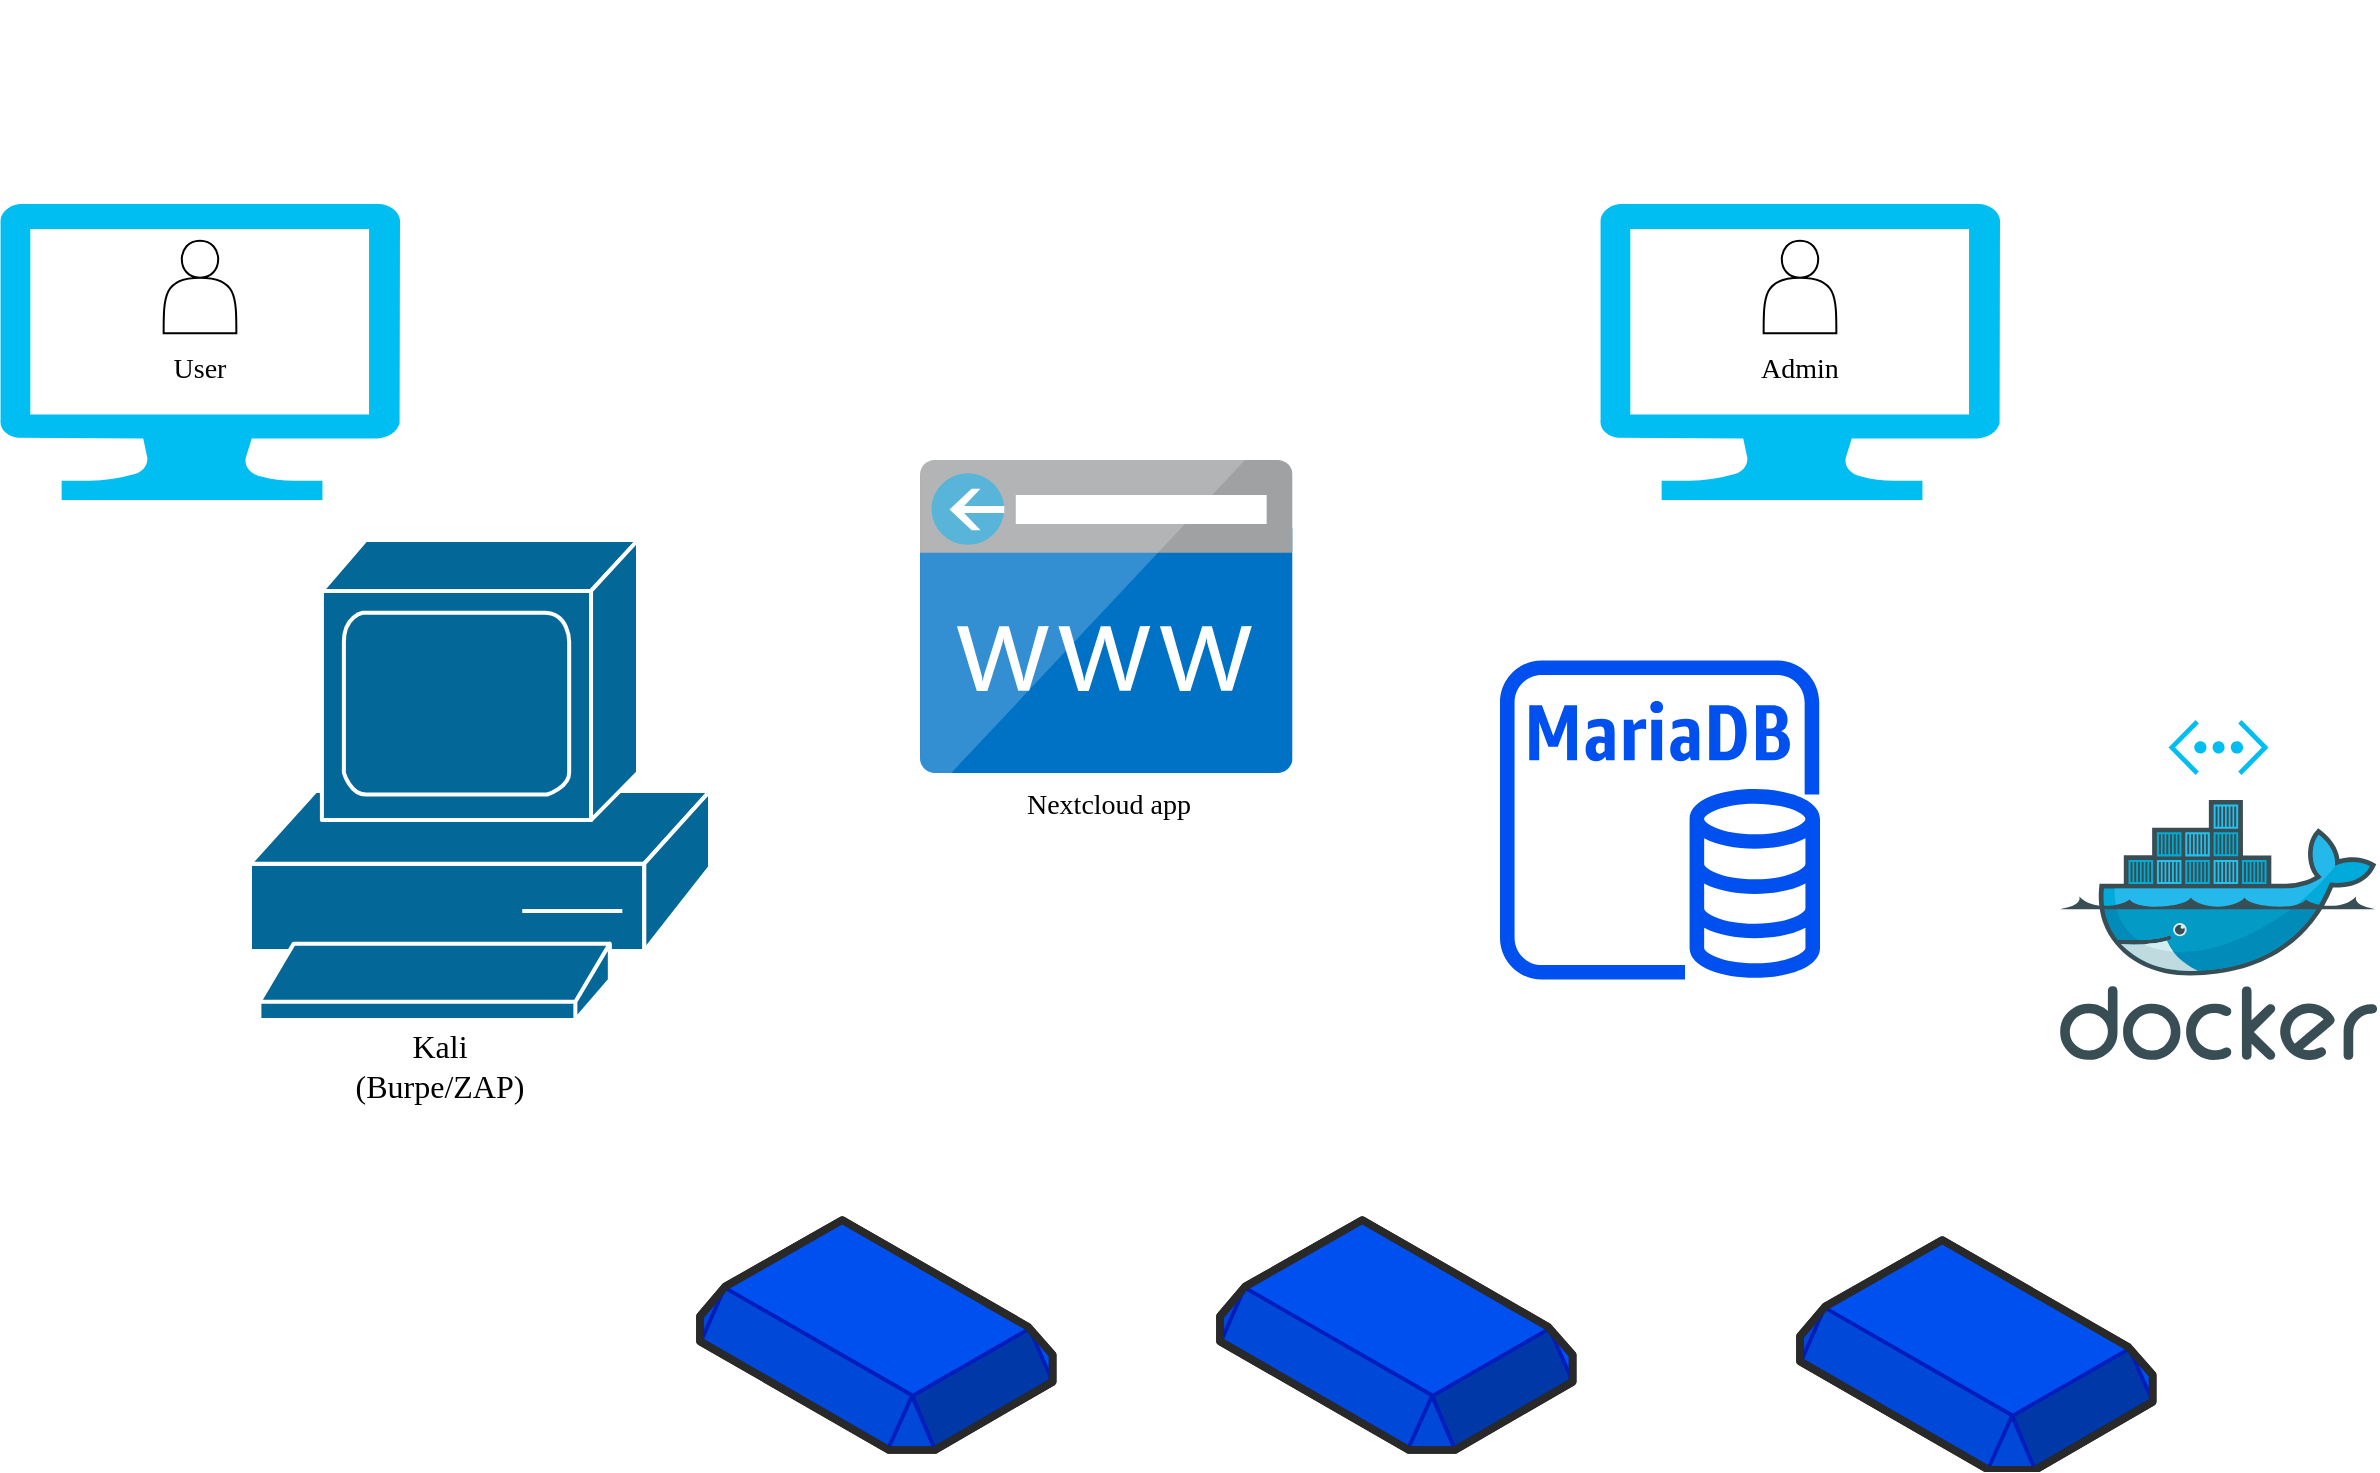 <mxfile version="28.2.7">
  <diagram name="Page-1" id="KGAV3yRDnGRSm5ms9nAh">
    <mxGraphModel dx="2814" dy="1137" grid="1" gridSize="10" guides="1" tooltips="1" connect="1" arrows="1" fold="1" page="1" pageScale="1" pageWidth="850" pageHeight="1100" math="0" shadow="0">
      <root>
        <mxCell id="0" />
        <mxCell id="1" parent="0" />
        <mxCell id="a19_c-hU44nwaNDx6dK8-7" value="" style="group" vertex="1" connectable="0" parent="1">
          <mxGeometry x="-550" y="80" width="220" height="250" as="geometry" />
        </mxCell>
        <mxCell id="a19_c-hU44nwaNDx6dK8-5" value="" style="verticalLabelPosition=bottom;html=1;verticalAlign=top;align=center;strokeColor=none;fillColor=#00BEF2;shape=mxgraph.azure.computer;pointerEvents=1;movable=1;resizable=1;rotatable=1;deletable=1;editable=1;locked=0;connectable=1;" vertex="1" parent="a19_c-hU44nwaNDx6dK8-7">
          <mxGeometry y="101.852" width="200" height="148.148" as="geometry" />
        </mxCell>
        <mxCell id="a19_c-hU44nwaNDx6dK8-6" value="" style="shape=image;html=1;verticalAlign=top;verticalLabelPosition=bottom;labelBackgroundColor=#ffffff;imageAspect=0;aspect=fixed;image=https://icons.diagrams.net/icon-cache1/Web_browsers-2003/Firefox-1122.png;movable=1;resizable=1;rotatable=1;deletable=1;editable=1;locked=0;connectable=1;" vertex="1" parent="a19_c-hU44nwaNDx6dK8-7">
          <mxGeometry x="63.636" y="9.259" width="72.727" height="72.727" as="geometry" />
        </mxCell>
        <mxCell id="a19_c-hU44nwaNDx6dK8-9" value="" style="shape=actor;whiteSpace=wrap;html=1;fillStyle=solid;fillColor=light-dark(#FFFFFF,#3B82F6);" vertex="1" parent="a19_c-hU44nwaNDx6dK8-7">
          <mxGeometry x="81.818" y="120.37" width="36.364" height="46.296" as="geometry" />
        </mxCell>
        <mxCell id="a19_c-hU44nwaNDx6dK8-11" value="&lt;font style=&quot;font-size: 14px;&quot; face=&quot;Georgia&quot;&gt;User&lt;/font&gt;" style="text;html=1;whiteSpace=wrap;strokeColor=none;fillColor=none;align=center;verticalAlign=middle;rounded=0;" vertex="1" parent="a19_c-hU44nwaNDx6dK8-7">
          <mxGeometry x="60" y="170" width="80" height="30" as="geometry" />
        </mxCell>
        <mxCell id="a19_c-hU44nwaNDx6dK8-18" value="" style="group" vertex="1" connectable="0" parent="1">
          <mxGeometry x="250" y="80" width="220" height="250" as="geometry" />
        </mxCell>
        <mxCell id="a19_c-hU44nwaNDx6dK8-19" value="" style="verticalLabelPosition=bottom;html=1;verticalAlign=top;align=center;strokeColor=none;fillColor=#00BEF2;shape=mxgraph.azure.computer;pointerEvents=1;movable=1;resizable=1;rotatable=1;deletable=1;editable=1;locked=0;connectable=1;" vertex="1" parent="a19_c-hU44nwaNDx6dK8-18">
          <mxGeometry y="101.852" width="200" height="148.148" as="geometry" />
        </mxCell>
        <mxCell id="a19_c-hU44nwaNDx6dK8-20" value="" style="shape=image;html=1;verticalAlign=top;verticalLabelPosition=bottom;labelBackgroundColor=#ffffff;imageAspect=0;aspect=fixed;image=https://icons.diagrams.net/icon-cache1/Web_browsers-2003/Firefox-1122.png;movable=1;resizable=1;rotatable=1;deletable=1;editable=1;locked=0;connectable=1;" vertex="1" parent="a19_c-hU44nwaNDx6dK8-18">
          <mxGeometry x="63.636" y="9.259" width="72.727" height="72.727" as="geometry" />
        </mxCell>
        <mxCell id="a19_c-hU44nwaNDx6dK8-21" value="" style="shape=actor;whiteSpace=wrap;html=1;fillStyle=solid;fillColor=light-dark(#FFFFFF,#3B82F6);" vertex="1" parent="a19_c-hU44nwaNDx6dK8-18">
          <mxGeometry x="81.818" y="120.37" width="36.364" height="46.296" as="geometry" />
        </mxCell>
        <mxCell id="a19_c-hU44nwaNDx6dK8-22" value="&lt;font style=&quot;font-size: 14px;&quot; face=&quot;Georgia&quot;&gt;Admin&lt;/font&gt;" style="text;html=1;whiteSpace=wrap;strokeColor=none;fillColor=none;align=center;verticalAlign=middle;rounded=0;" vertex="1" parent="a19_c-hU44nwaNDx6dK8-18">
          <mxGeometry x="60" y="170" width="80" height="30" as="geometry" />
        </mxCell>
        <mxCell id="a19_c-hU44nwaNDx6dK8-28" value="" style="group" vertex="1" connectable="0" parent="1">
          <mxGeometry x="-425" y="350" width="230" height="275" as="geometry" />
        </mxCell>
        <mxCell id="a19_c-hU44nwaNDx6dK8-23" value="" style="shape=mxgraph.cisco.computers_and_peripherals.pc;sketch=0;html=1;pointerEvents=1;dashed=0;fillColor=light-dark(#036897,#EF4444);strokeColor=#ffffff;strokeWidth=2;verticalLabelPosition=bottom;verticalAlign=top;align=center;outlineConnect=0;" vertex="1" parent="a19_c-hU44nwaNDx6dK8-28">
          <mxGeometry width="230" height="240" as="geometry" />
        </mxCell>
        <mxCell id="a19_c-hU44nwaNDx6dK8-26" value="" style="shape=image;html=1;verticalAlign=top;verticalLabelPosition=bottom;labelBackgroundColor=#ffffff;imageAspect=0;aspect=fixed;image=https://icons.diagrams.net/icon-cache1/Ionicons_Outline_Vol_2-2191/terminal-outline-1079.svg" vertex="1" parent="a19_c-hU44nwaNDx6dK8-28">
          <mxGeometry x="60" y="40" width="90" height="90" as="geometry" />
        </mxCell>
        <mxCell id="a19_c-hU44nwaNDx6dK8-27" value="&lt;font size=&quot;3&quot; face=&quot;Georgia&quot;&gt;Kali (Burpe/ZAP)&lt;/font&gt;" style="text;html=1;whiteSpace=wrap;strokeColor=none;fillColor=none;align=center;verticalAlign=middle;rounded=0;" vertex="1" parent="a19_c-hU44nwaNDx6dK8-28">
          <mxGeometry x="70" y="250" width="50" height="25" as="geometry" />
        </mxCell>
        <mxCell id="a19_c-hU44nwaNDx6dK8-33" value="" style="group" vertex="1" connectable="0" parent="1">
          <mxGeometry x="-90" y="310" width="190" height="190" as="geometry" />
        </mxCell>
        <mxCell id="a19_c-hU44nwaNDx6dK8-30" value="" style="image;sketch=0;aspect=fixed;html=1;points=[];align=center;fontSize=12;image=img/lib/mscae/CustomDomain.svg;" vertex="1" parent="a19_c-hU44nwaNDx6dK8-33">
          <mxGeometry width="186.267" height="156.471" as="geometry" />
        </mxCell>
        <mxCell id="a19_c-hU44nwaNDx6dK8-31" value="&lt;font style=&quot;font-size: 14px;&quot; face=&quot;Georgia&quot;&gt;Nextcloud app&lt;/font&gt;" style="text;html=1;whiteSpace=wrap;strokeColor=none;fillColor=none;align=center;verticalAlign=middle;rounded=0;" vertex="1" parent="a19_c-hU44nwaNDx6dK8-33">
          <mxGeometry x="32.297" y="156.471" width="125.405" height="33.529" as="geometry" />
        </mxCell>
        <mxCell id="a19_c-hU44nwaNDx6dK8-36" value="" style="sketch=0;outlineConnect=0;fontColor=#ffffff;fillColor=#0050ef;strokeColor=#001DBC;dashed=0;verticalLabelPosition=bottom;verticalAlign=top;align=center;html=1;fontSize=12;fontStyle=0;aspect=fixed;pointerEvents=1;shape=mxgraph.aws4.rds_mariadb_instance;" vertex="1" parent="1">
          <mxGeometry x="200" y="410" width="160" height="160" as="geometry" />
        </mxCell>
        <mxCell id="a19_c-hU44nwaNDx6dK8-40" value="" style="group" vertex="1" connectable="0" parent="1">
          <mxGeometry x="480" y="440" width="158.54" height="170" as="geometry" />
        </mxCell>
        <mxCell id="a19_c-hU44nwaNDx6dK8-37" value="" style="image;sketch=0;aspect=fixed;html=1;points=[];align=center;fontSize=12;image=img/lib/mscae/Docker.svg;" vertex="1" parent="a19_c-hU44nwaNDx6dK8-40">
          <mxGeometry y="40" width="158.54" height="130" as="geometry" />
        </mxCell>
        <mxCell id="a19_c-hU44nwaNDx6dK8-38" value="" style="verticalLabelPosition=bottom;html=1;verticalAlign=top;align=center;strokeColor=none;fillColor=#00BEF2;shape=mxgraph.azure.virtual_network;pointerEvents=1;" vertex="1" parent="a19_c-hU44nwaNDx6dK8-40">
          <mxGeometry x="54.27" width="50" height="27.5" as="geometry" />
        </mxCell>
        <mxCell id="a19_c-hU44nwaNDx6dK8-42" value="" style="verticalLabelPosition=bottom;html=1;verticalAlign=top;strokeWidth=1;align=center;outlineConnect=0;dashed=0;outlineConnect=0;shape=mxgraph.aws3d.ebs;fillColor=#0050ef;strokeColor=light-dark(#001DBC, #000000);aspect=fixed;strokeColor2=light-dark(#292929, #000000);fontColor=#ffffff;" vertex="1" parent="1">
          <mxGeometry x="-200" y="690" width="176.33" height="115" as="geometry" />
        </mxCell>
        <mxCell id="a19_c-hU44nwaNDx6dK8-43" value="" style="verticalLabelPosition=bottom;html=1;verticalAlign=top;strokeWidth=1;align=center;outlineConnect=0;dashed=0;outlineConnect=0;shape=mxgraph.aws3d.ebs;fillColor=#0050ef;strokeColor=light-dark(#001DBC, #000000);aspect=fixed;strokeColor2=light-dark(#292929, #000000);fontColor=#ffffff;" vertex="1" parent="1">
          <mxGeometry x="350" y="700" width="176.33" height="115" as="geometry" />
        </mxCell>
        <mxCell id="a19_c-hU44nwaNDx6dK8-44" value="" style="verticalLabelPosition=bottom;html=1;verticalAlign=top;strokeWidth=1;align=center;outlineConnect=0;dashed=0;outlineConnect=0;shape=mxgraph.aws3d.ebs;fillColor=#0050ef;strokeColor=light-dark(#001DBC, #000000);aspect=fixed;strokeColor2=light-dark(#292929, #000000);fontColor=#ffffff;" vertex="1" parent="1">
          <mxGeometry x="60" y="690" width="176.33" height="115" as="geometry" />
        </mxCell>
      </root>
    </mxGraphModel>
  </diagram>
</mxfile>

